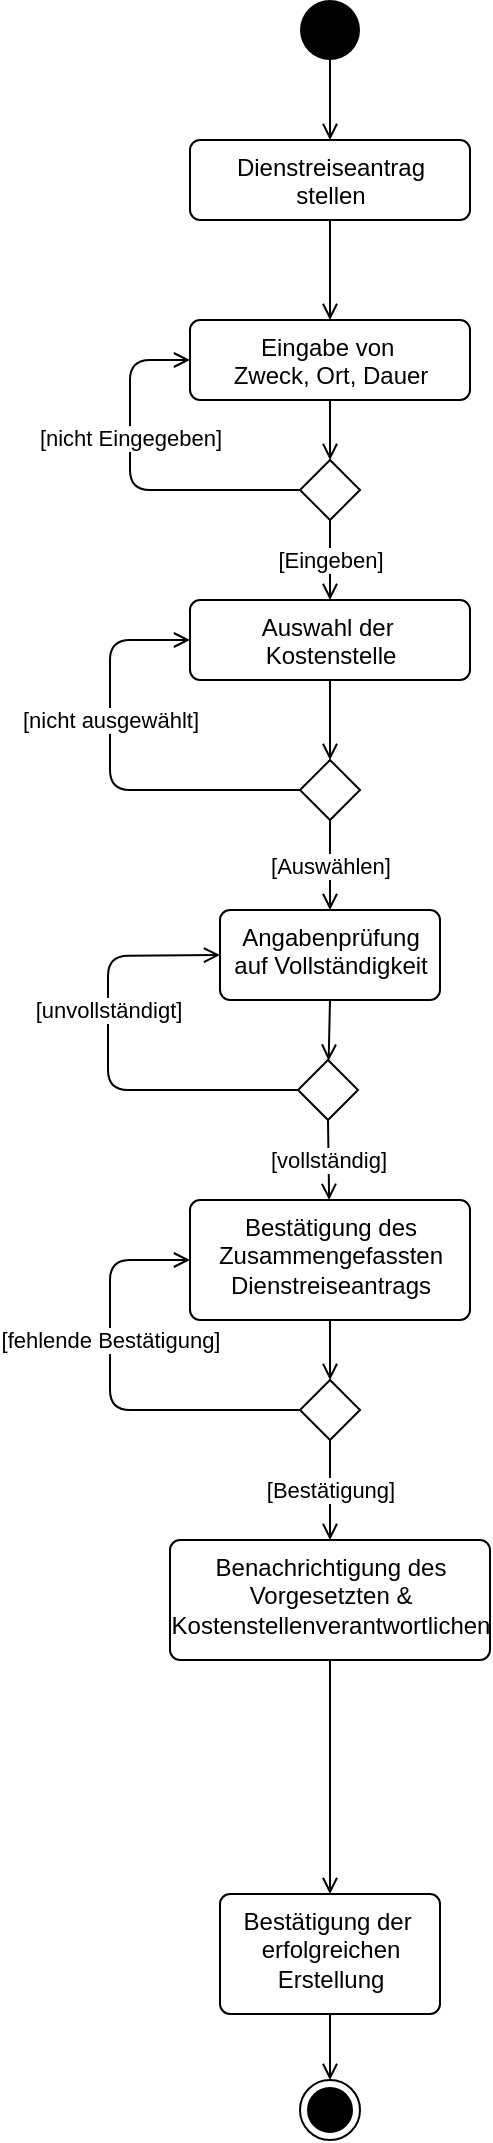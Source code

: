 <mxfile>
    <diagram id="XdSc9m3MNbuZqc3djqfS" name="Aktivitätsdiagramm">
        <mxGraphModel dx="1175" dy="560" grid="1" gridSize="10" guides="1" tooltips="1" connect="1" arrows="1" fold="1" page="1" pageScale="1" pageWidth="827" pageHeight="1169" math="0" shadow="0">
            <root>
                <mxCell id="0"/>
                <mxCell id="1" parent="0"/>
                <mxCell id="8" style="edgeStyle=none;html=1;exitX=0.5;exitY=1;exitDx=0;exitDy=0;endArrow=open;endFill=0;" parent="1" source="2" target="4" edge="1">
                    <mxGeometry relative="1" as="geometry"/>
                </mxCell>
                <mxCell id="2" value="" style="ellipse;fillColor=#000000;strokeColor=none;" parent="1" vertex="1">
                    <mxGeometry x="385" y="40" width="30" height="30" as="geometry"/>
                </mxCell>
                <mxCell id="11" style="edgeStyle=none;html=1;exitX=0.5;exitY=1;exitDx=0;exitDy=0;endArrow=open;endFill=0;" edge="1" parent="1" source="4" target="9">
                    <mxGeometry relative="1" as="geometry"/>
                </mxCell>
                <mxCell id="4" value="Dienstreiseantrag&lt;br&gt;stellen" style="html=1;align=center;verticalAlign=top;rounded=1;absoluteArcSize=1;arcSize=10;dashed=0;gradientColor=none;shadow=0;glass=0;sketch=0;labelBackgroundColor=none;perimeterSpacing=0;" parent="1" vertex="1">
                    <mxGeometry x="330" y="110" width="140" height="40" as="geometry"/>
                </mxCell>
                <mxCell id="7" value="" style="ellipse;html=1;shape=endState;fillColor=#000000;strokeColor=#000000;rounded=1;shadow=0;glass=0;labelBackgroundColor=none;sketch=0;" parent="1" vertex="1">
                    <mxGeometry x="385" y="1080" width="30" height="30" as="geometry"/>
                </mxCell>
                <mxCell id="40" style="edgeStyle=none;html=1;exitX=0.5;exitY=1;exitDx=0;exitDy=0;endArrow=open;endFill=0;" edge="1" parent="1" source="9" target="39">
                    <mxGeometry relative="1" as="geometry"/>
                </mxCell>
                <mxCell id="9" value="Eingabe von&amp;nbsp;&lt;br&gt;Zweck, Ort, Dauer" style="html=1;align=center;verticalAlign=top;rounded=1;absoluteArcSize=1;arcSize=10;dashed=0;gradientColor=none;shadow=0;glass=0;sketch=0;labelBackgroundColor=none;perimeterSpacing=0;" vertex="1" parent="1">
                    <mxGeometry x="330" y="200" width="140" height="40" as="geometry"/>
                </mxCell>
                <mxCell id="19" style="edgeStyle=none;html=1;exitX=0.5;exitY=1;exitDx=0;exitDy=0;endArrow=open;endFill=0;" edge="1" parent="1" source="12" target="15">
                    <mxGeometry relative="1" as="geometry"/>
                </mxCell>
                <mxCell id="12" value="Auswahl der&amp;nbsp;&lt;br&gt;Kostenstelle" style="html=1;align=center;verticalAlign=top;rounded=1;absoluteArcSize=1;arcSize=10;dashed=0;gradientColor=none;shadow=0;glass=0;sketch=0;labelBackgroundColor=none;perimeterSpacing=0;" vertex="1" parent="1">
                    <mxGeometry x="330" y="340" width="140" height="40" as="geometry"/>
                </mxCell>
                <mxCell id="16" value="[nicht ausgewählt]" style="edgeStyle=none;html=1;exitX=0;exitY=0.5;exitDx=0;exitDy=0;endArrow=open;endFill=0;entryX=0;entryY=0.5;entryDx=0;entryDy=0;" edge="1" parent="1" source="15" target="12">
                    <mxGeometry x="0.238" relative="1" as="geometry">
                        <mxPoint x="215" y="436" as="targetPoint"/>
                        <Array as="points">
                            <mxPoint x="290" y="435"/>
                            <mxPoint x="290" y="360"/>
                        </Array>
                        <mxPoint as="offset"/>
                    </mxGeometry>
                </mxCell>
                <mxCell id="17" value="[Auswählen]" style="edgeStyle=none;html=1;exitX=0.5;exitY=1;exitDx=0;exitDy=0;endArrow=open;endFill=0;" edge="1" parent="1" source="15" target="50">
                    <mxGeometry relative="1" as="geometry">
                        <mxPoint x="400" y="500.0" as="targetPoint"/>
                    </mxGeometry>
                </mxCell>
                <mxCell id="15" value="" style="rhombus;" vertex="1" parent="1">
                    <mxGeometry x="385" y="420" width="30" height="30" as="geometry"/>
                </mxCell>
                <mxCell id="22" value="[fehlende Bestätigung]" style="edgeStyle=none;html=1;exitX=0;exitY=0.5;exitDx=0;exitDy=0;endArrow=open;endFill=0;entryX=0;entryY=0.5;entryDx=0;entryDy=0;" edge="1" parent="1" source="24" target="48">
                    <mxGeometry x="0.238" relative="1" as="geometry">
                        <mxPoint x="215" y="746" as="targetPoint"/>
                        <Array as="points">
                            <mxPoint x="290" y="745"/>
                            <mxPoint x="290" y="670"/>
                        </Array>
                        <mxPoint as="offset"/>
                    </mxGeometry>
                </mxCell>
                <mxCell id="23" value="[Bestätigung]" style="edgeStyle=none;html=1;exitX=0.5;exitY=1;exitDx=0;exitDy=0;endArrow=open;endFill=0;" edge="1" parent="1" source="24" target="25">
                    <mxGeometry relative="1" as="geometry">
                        <mxPoint x="400" y="867" as="targetPoint"/>
                    </mxGeometry>
                </mxCell>
                <mxCell id="24" value="" style="rhombus;" vertex="1" parent="1">
                    <mxGeometry x="385" y="730" width="30" height="30" as="geometry"/>
                </mxCell>
                <mxCell id="30" style="edgeStyle=none;html=1;exitX=0.5;exitY=1;exitDx=0;exitDy=0;entryX=0.5;entryY=0;entryDx=0;entryDy=0;endArrow=open;endFill=0;" edge="1" parent="1" source="25" target="26">
                    <mxGeometry relative="1" as="geometry">
                        <mxPoint x="400" y="930" as="targetPoint"/>
                    </mxGeometry>
                </mxCell>
                <mxCell id="25" value="Benachrichtigung des&lt;br&gt;Vorgesetzten &amp;amp; &lt;br&gt;Kostenstellenverantwortlichen&lt;br&gt;" style="html=1;align=center;verticalAlign=top;rounded=1;absoluteArcSize=1;arcSize=10;dashed=0;gradientColor=none;shadow=0;glass=0;sketch=0;labelBackgroundColor=none;perimeterSpacing=0;" vertex="1" parent="1">
                    <mxGeometry x="320" y="810" width="160" height="60" as="geometry"/>
                </mxCell>
                <mxCell id="59" style="edgeStyle=none;html=1;exitX=0.5;exitY=1;exitDx=0;exitDy=0;endArrow=open;endFill=0;" edge="1" parent="1" source="26" target="7">
                    <mxGeometry relative="1" as="geometry"/>
                </mxCell>
                <mxCell id="26" value="Bestätigung der&amp;nbsp;&lt;br&gt;erfolgreichen&lt;br&gt;Erstellung" style="html=1;align=center;verticalAlign=top;rounded=1;absoluteArcSize=1;arcSize=10;dashed=0;gradientColor=none;shadow=0;glass=0;sketch=0;labelBackgroundColor=none;perimeterSpacing=0;" vertex="1" parent="1">
                    <mxGeometry x="345" y="987" width="110" height="60" as="geometry"/>
                </mxCell>
                <mxCell id="37" value="[nicht Eingegeben]" style="edgeStyle=none;html=1;exitX=0;exitY=0.5;exitDx=0;exitDy=0;endArrow=open;endFill=0;entryX=0;entryY=0.5;entryDx=0;entryDy=0;" edge="1" parent="1" source="39" target="9">
                    <mxGeometry x="0.238" relative="1" as="geometry">
                        <mxPoint x="215" y="316" as="targetPoint"/>
                        <Array as="points">
                            <mxPoint x="300" y="285"/>
                            <mxPoint x="300" y="220"/>
                        </Array>
                        <mxPoint as="offset"/>
                    </mxGeometry>
                </mxCell>
                <mxCell id="38" value="[Eingeben]" style="edgeStyle=none;html=1;exitX=0.5;exitY=1;exitDx=0;exitDy=0;endArrow=open;endFill=0;" edge="1" parent="1" source="39" target="12">
                    <mxGeometry relative="1" as="geometry">
                        <mxPoint x="400" y="394" as="targetPoint"/>
                    </mxGeometry>
                </mxCell>
                <mxCell id="39" value="" style="rhombus;" vertex="1" parent="1">
                    <mxGeometry x="385" y="270" width="30" height="30" as="geometry"/>
                </mxCell>
                <mxCell id="57" style="edgeStyle=none;html=1;exitX=0.5;exitY=1;exitDx=0;exitDy=0;endArrow=open;endFill=0;" edge="1" parent="1" source="48" target="24">
                    <mxGeometry relative="1" as="geometry"/>
                </mxCell>
                <mxCell id="48" value="Bestätigung des&lt;br&gt;Zusammengefassten&lt;br&gt;Dienstreiseantrags" style="html=1;align=center;verticalAlign=top;rounded=1;absoluteArcSize=1;arcSize=10;dashed=0;gradientColor=none;shadow=0;glass=0;sketch=0;labelBackgroundColor=none;perimeterSpacing=0;" vertex="1" parent="1">
                    <mxGeometry x="330" y="640" width="140" height="60" as="geometry"/>
                </mxCell>
                <mxCell id="55" style="edgeStyle=none;html=1;exitX=0.5;exitY=1;exitDx=0;exitDy=0;endArrow=open;endFill=0;" edge="1" parent="1" source="50" target="54">
                    <mxGeometry relative="1" as="geometry"/>
                </mxCell>
                <mxCell id="50" value="Angabenprüfung&lt;br&gt;auf&amp;nbsp;Vollständigkeit" style="html=1;align=center;verticalAlign=top;rounded=1;absoluteArcSize=1;arcSize=10;dashed=0;gradientColor=none;shadow=0;glass=0;sketch=0;labelBackgroundColor=none;perimeterSpacing=0;" vertex="1" parent="1">
                    <mxGeometry x="345" y="495" width="110" height="45" as="geometry"/>
                </mxCell>
                <mxCell id="52" value="[unvollständigt]" style="edgeStyle=none;html=1;exitX=0;exitY=0.5;exitDx=0;exitDy=0;endArrow=open;endFill=0;entryX=0;entryY=0.5;entryDx=0;entryDy=0;" edge="1" parent="1" source="54" target="50">
                    <mxGeometry x="0.238" relative="1" as="geometry">
                        <mxPoint x="345" y="495.0" as="targetPoint"/>
                        <Array as="points">
                            <mxPoint x="289" y="585"/>
                            <mxPoint x="289" y="518"/>
                        </Array>
                        <mxPoint as="offset"/>
                    </mxGeometry>
                </mxCell>
                <mxCell id="53" value="[vollständig]" style="edgeStyle=none;html=1;exitX=0.5;exitY=1;exitDx=0;exitDy=0;endArrow=open;endFill=0;" edge="1" parent="1" source="54" target="48">
                    <mxGeometry relative="1" as="geometry">
                        <mxPoint x="399" y="645.0" as="targetPoint"/>
                    </mxGeometry>
                </mxCell>
                <mxCell id="54" value="" style="rhombus;" vertex="1" parent="1">
                    <mxGeometry x="384" y="570" width="30" height="30" as="geometry"/>
                </mxCell>
            </root>
        </mxGraphModel>
    </diagram>
</mxfile>